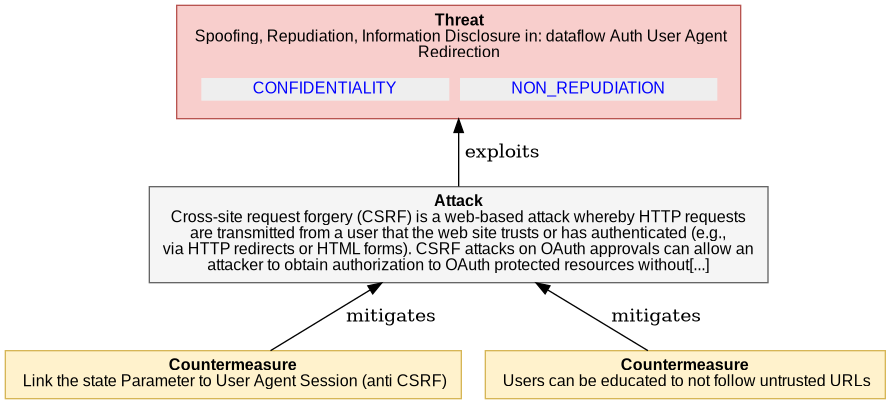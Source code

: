  

@startuml
digraph G {
rankdir="BT";
  node [shape=plaintext, fontname="Arial" fontsize="12"];
    "4_4_1_8_CSRF_ON_REDIRECT" [ fillcolor="#F8CECC", style=filled, shape=polygon, color="#B85450"
    label= 
    <<table border="0" cellborder="0" cellspacing="0">
     <tr><td align="center"><b>Threat</b><br/> 

Spoofing, Repudiation, Information Disclosure in: dataflow Auth User Agent<br/>Redirection
</td></tr>
     <tr><td><table border="0" cellborder="0" cellspacing="8"><tr>
                ret += secObj.linkedImpactMDText()
     <td align="center" href="#OAuth2.CONFIDENTIALITY" bgcolor="#EEEEEE"><font color="blue">CONFIDENTIALITY</font></td>
                ret += secObj.linkedImpactMDText()
     <td align="center" href="#OAuth2.NON_REPUDIATION" bgcolor="#EEEEEE"><font color="blue">NON_REPUDIATION</font></td>
     </tr></table></td></tr>   
   </table>>
   ];
    
"4_4_1_8_CSRF_ON_REDIRECT_attack" [ fillcolor="#f5f5f5", style=filled, shape=polygon, color="#666666", label =     
    <<table border="0" cellborder="0" cellspacing="0">
     <tr><td align="center"><b>Attack</b><br/>

Cross-site request forgery (CSRF) is a web-based attack whereby HTTP requests<br/>are transmitted from a user that the web site trusts or has authenticated (e.g.,<br/>via HTTP redirects or HTML forms). CSRF attacks on OAuth approvals can allow an<br/>attacker to obtain authorization to OAuth protected resources without[...]
</td></tr>
   </table>>
    ]

"4_4_1_8_CSRF_ON_REDIRECT_attack" -> "4_4_1_8_CSRF_ON_REDIRECT"  [label = " exploits"]

    "4_4_1_8_CSRF_ON_REDIRECT_countermeasure0" [ 
       fillcolor="#FFF2CC", style=filled, shape=polygon, color="#D6B656", label =     
    <<table border="0" cellborder="0" cellspacing="0">
     <tr><td align="left"><b>Countermeasure</b><br/> 

Link the state Parameter to User Agent Session (anti CSRF)
</td></tr>
   </table>>
   ]

     "4_4_1_8_CSRF_ON_REDIRECT_countermeasure0" -> "4_4_1_8_CSRF_ON_REDIRECT_attack" [label = " mitigates"]

    "4_4_1_8_CSRF_ON_REDIRECT_countermeasure1" [ 
       fillcolor="#FFF2CC", style=filled, shape=polygon, color="#D6B656", label =     
    <<table border="0" cellborder="0" cellspacing="0">
     <tr><td align="left"><b>Countermeasure</b><br/> 

Users can be educated to not follow untrusted URLs
</td></tr>
   </table>>
   ]

     "4_4_1_8_CSRF_ON_REDIRECT_countermeasure1" -> "4_4_1_8_CSRF_ON_REDIRECT_attack" [label = " mitigates"]

}
@enduml

